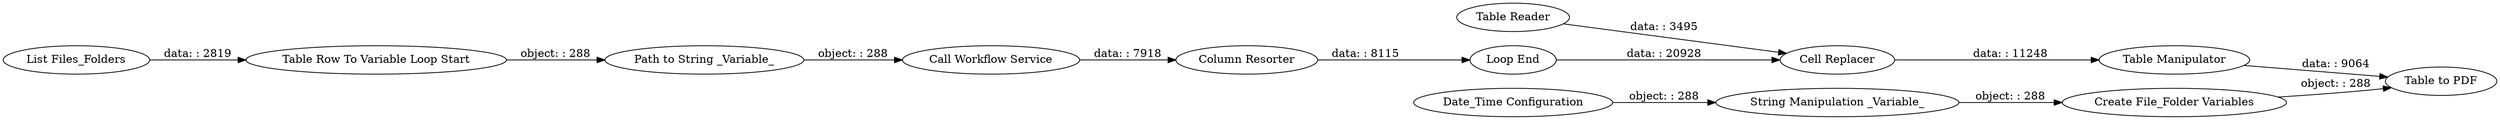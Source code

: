 digraph {
	"-6655607268453635017_13" [label="Create File_Folder Variables"]
	"-6655607268453635017_2389" [label="Table Manipulator"]
	"-6655607268453635017_2393" [label="Table Row To Variable Loop Start"]
	"-6655607268453635017_2387" [label="Cell Replacer"]
	"-6655607268453635017_12" [label="Date_Time Configuration"]
	"-6655607268453635017_2398" [label="Call Workflow Service"]
	"-6655607268453635017_2388" [label="Table Reader"]
	"-6655607268453635017_2399" [label="Loop End"]
	"-6655607268453635017_2401" [label="List Files_Folders"]
	"-6655607268453635017_4" [label="Table to PDF"]
	"-6655607268453635017_14" [label="String Manipulation _Variable_"]
	"-6655607268453635017_2404" [label="Column Resorter"]
	"-6655607268453635017_2403" [label="Path to String _Variable_"]
	"-6655607268453635017_14" -> "-6655607268453635017_13" [label="object: : 288"]
	"-6655607268453635017_2393" -> "-6655607268453635017_2403" [label="object: : 288"]
	"-6655607268453635017_2387" -> "-6655607268453635017_2389" [label="data: : 11248"]
	"-6655607268453635017_2389" -> "-6655607268453635017_4" [label="data: : 9064"]
	"-6655607268453635017_2388" -> "-6655607268453635017_2387" [label="data: : 3495"]
	"-6655607268453635017_2401" -> "-6655607268453635017_2393" [label="data: : 2819"]
	"-6655607268453635017_12" -> "-6655607268453635017_14" [label="object: : 288"]
	"-6655607268453635017_2399" -> "-6655607268453635017_2387" [label="data: : 20928"]
	"-6655607268453635017_2404" -> "-6655607268453635017_2399" [label="data: : 8115"]
	"-6655607268453635017_13" -> "-6655607268453635017_4" [label="object: : 288"]
	"-6655607268453635017_2398" -> "-6655607268453635017_2404" [label="data: : 7918"]
	"-6655607268453635017_2403" -> "-6655607268453635017_2398" [label="object: : 288"]
	rankdir=LR
}
